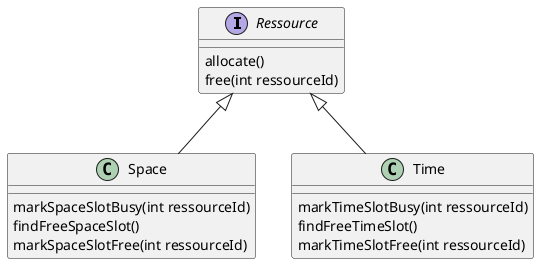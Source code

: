 @startuml 
interface Ressource 
Ressource : allocate() 
Ressource : free(int ressourceId)
class Space 
Space : markSpaceSlotBusy(int ressourceId)
Space : findFreeSpaceSlot()
Space : markSpaceSlotFree(int ressourceId)
class Time
Time : markTimeSlotBusy(int ressourceId)
Time : findFreeTimeSlot()
Time : markTimeSlotFree(int ressourceId)
Ressource <|-- Space
Ressource <|-- Time

@enduml
